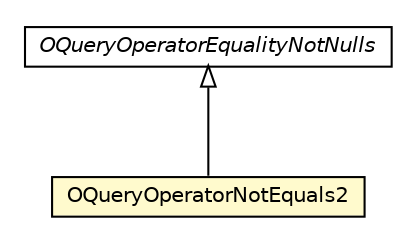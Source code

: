 #!/usr/local/bin/dot
#
# Class diagram 
# Generated by UMLGraph version R5_6-24-gf6e263 (http://www.umlgraph.org/)
#

digraph G {
	edge [fontname="Helvetica",fontsize=10,labelfontname="Helvetica",labelfontsize=10];
	node [fontname="Helvetica",fontsize=10,shape=plaintext];
	nodesep=0.25;
	ranksep=0.5;
	// com.orientechnologies.orient.core.sql.operator.OQueryOperatorEqualityNotNulls
	c2919140 [label=<<table title="com.orientechnologies.orient.core.sql.operator.OQueryOperatorEqualityNotNulls" border="0" cellborder="1" cellspacing="0" cellpadding="2" port="p" href="./OQueryOperatorEqualityNotNulls.html">
		<tr><td><table border="0" cellspacing="0" cellpadding="1">
<tr><td align="center" balign="center"><font face="Helvetica-Oblique"> OQueryOperatorEqualityNotNulls </font></td></tr>
		</table></td></tr>
		</table>>, URL="./OQueryOperatorEqualityNotNulls.html", fontname="Helvetica", fontcolor="black", fontsize=10.0];
	// com.orientechnologies.orient.core.sql.operator.OQueryOperatorNotEquals2
	c2919159 [label=<<table title="com.orientechnologies.orient.core.sql.operator.OQueryOperatorNotEquals2" border="0" cellborder="1" cellspacing="0" cellpadding="2" port="p" bgcolor="lemonChiffon" href="./OQueryOperatorNotEquals2.html">
		<tr><td><table border="0" cellspacing="0" cellpadding="1">
<tr><td align="center" balign="center"> OQueryOperatorNotEquals2 </td></tr>
		</table></td></tr>
		</table>>, URL="./OQueryOperatorNotEquals2.html", fontname="Helvetica", fontcolor="black", fontsize=10.0];
	//com.orientechnologies.orient.core.sql.operator.OQueryOperatorNotEquals2 extends com.orientechnologies.orient.core.sql.operator.OQueryOperatorEqualityNotNulls
	c2919140:p -> c2919159:p [dir=back,arrowtail=empty];
}

